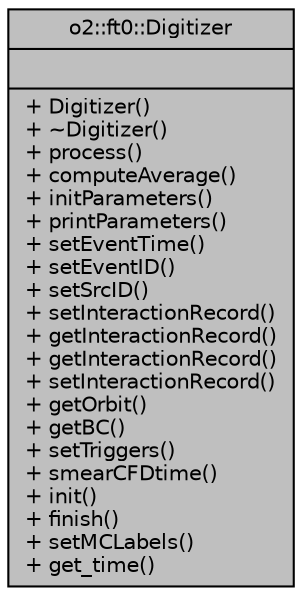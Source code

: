 digraph "o2::ft0::Digitizer"
{
 // INTERACTIVE_SVG=YES
  bgcolor="transparent";
  edge [fontname="Helvetica",fontsize="10",labelfontname="Helvetica",labelfontsize="10"];
  node [fontname="Helvetica",fontsize="10",shape=record];
  Node1 [label="{o2::ft0::Digitizer\n||+ Digitizer()\l+ ~Digitizer()\l+ process()\l+ computeAverage()\l+ initParameters()\l+ printParameters()\l+ setEventTime()\l+ setEventID()\l+ setSrcID()\l+ setInteractionRecord()\l+ getInteractionRecord()\l+ getInteractionRecord()\l+ setInteractionRecord()\l+ getOrbit()\l+ getBC()\l+ setTriggers()\l+ smearCFDtime()\l+ init()\l+ finish()\l+ setMCLabels()\l+ get_time()\l}",height=0.2,width=0.4,color="black", fillcolor="grey75", style="filled", fontcolor="black"];
}
